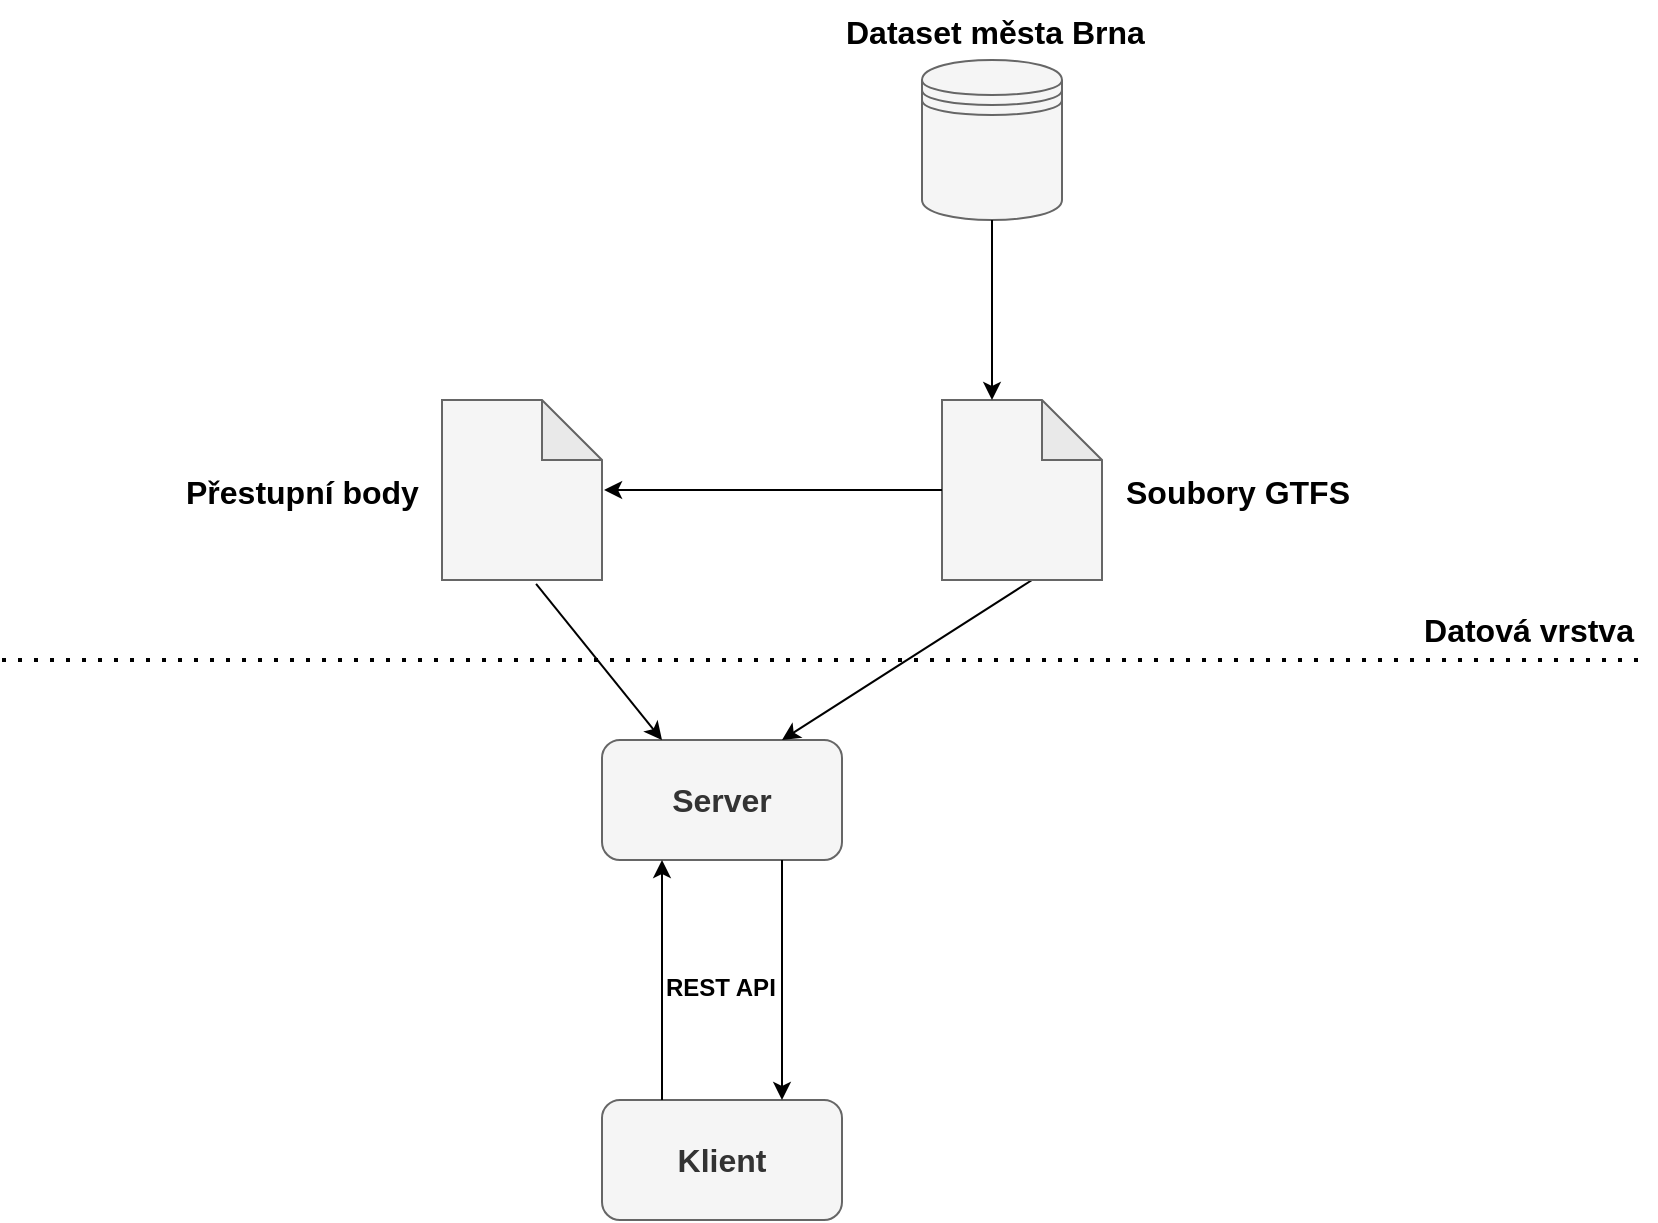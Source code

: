 <mxfile version="26.0.2">
  <diagram name="Stránka-1" id="XKNu6CYzInfKynkdf6Gy">
    <mxGraphModel dx="2901" dy="1134" grid="1" gridSize="10" guides="1" tooltips="1" connect="1" arrows="1" fold="1" page="1" pageScale="1" pageWidth="827" pageHeight="1169" math="0" shadow="0">
      <root>
        <mxCell id="0" />
        <mxCell id="1" parent="0" />
        <mxCell id="KL059c6Qq9YdeAiMvhsF-1" value="&lt;b&gt;&lt;font style=&quot;font-size: 16px;&quot;&gt;Klient&lt;/font&gt;&lt;/b&gt;" style="rounded=1;whiteSpace=wrap;html=1;fillColor=#f5f5f5;fontColor=#333333;strokeColor=#666666;" parent="1" vertex="1">
          <mxGeometry x="300" y="560" width="120" height="60" as="geometry" />
        </mxCell>
        <mxCell id="KL059c6Qq9YdeAiMvhsF-3" value="&lt;font size=&quot;1&quot;&gt;&lt;b style=&quot;font-size: 16px;&quot;&gt;Server&lt;/b&gt;&lt;/font&gt;" style="rounded=1;whiteSpace=wrap;html=1;fillColor=#f5f5f5;fontColor=#333333;strokeColor=#666666;" parent="1" vertex="1">
          <mxGeometry x="300" y="380" width="120" height="60" as="geometry" />
        </mxCell>
        <mxCell id="KL059c6Qq9YdeAiMvhsF-6" value="" style="endArrow=classic;html=1;rounded=0;entryX=0.25;entryY=1;entryDx=0;entryDy=0;" parent="1" target="KL059c6Qq9YdeAiMvhsF-3" edge="1">
          <mxGeometry width="50" height="50" relative="1" as="geometry">
            <mxPoint x="330" y="560" as="sourcePoint" />
            <mxPoint x="330" y="430" as="targetPoint" />
          </mxGeometry>
        </mxCell>
        <mxCell id="KL059c6Qq9YdeAiMvhsF-7" value="" style="endArrow=classic;html=1;rounded=0;exitX=0.75;exitY=1;exitDx=0;exitDy=0;" parent="1" source="KL059c6Qq9YdeAiMvhsF-3" edge="1">
          <mxGeometry width="50" height="50" relative="1" as="geometry">
            <mxPoint x="466" y="390" as="sourcePoint" />
            <mxPoint x="390" y="560" as="targetPoint" />
          </mxGeometry>
        </mxCell>
        <mxCell id="UwZQLeHLgje2HQHH53os-4" value="" style="shape=note;whiteSpace=wrap;html=1;backgroundOutline=1;darkOpacity=0.05;fillColor=#f5f5f5;fontColor=#333333;strokeColor=#666666;" vertex="1" parent="1">
          <mxGeometry x="220" y="210" width="80" height="90" as="geometry" />
        </mxCell>
        <mxCell id="UwZQLeHLgje2HQHH53os-5" value="&lt;font style=&quot;font-size: 16px;&quot;&gt;&lt;b&gt;Přestupní body&lt;/b&gt;&lt;/font&gt;" style="text;whiteSpace=wrap;html=1;" vertex="1" parent="1">
          <mxGeometry x="90" y="240" width="120" height="40" as="geometry" />
        </mxCell>
        <mxCell id="UwZQLeHLgje2HQHH53os-7" value="&lt;font&gt;&lt;b&gt;REST API&lt;br&gt;&lt;/b&gt;&lt;/font&gt;" style="text;whiteSpace=wrap;html=1;" vertex="1" parent="1">
          <mxGeometry x="330" y="490" width="120" height="40" as="geometry" />
        </mxCell>
        <mxCell id="UwZQLeHLgje2HQHH53os-8" value="" style="endArrow=classic;html=1;rounded=0;exitX=0.588;exitY=1.022;exitDx=0;exitDy=0;exitPerimeter=0;entryX=0.25;entryY=0;entryDx=0;entryDy=0;" edge="1" parent="1" source="UwZQLeHLgje2HQHH53os-4" target="KL059c6Qq9YdeAiMvhsF-3">
          <mxGeometry width="50" height="50" relative="1" as="geometry">
            <mxPoint x="380" y="550" as="sourcePoint" />
            <mxPoint x="430" y="500" as="targetPoint" />
          </mxGeometry>
        </mxCell>
        <mxCell id="UwZQLeHLgje2HQHH53os-10" value="" style="endArrow=classic;html=1;rounded=0;exitX=0.5;exitY=1;exitDx=0;exitDy=0;entryX=0.75;entryY=0;entryDx=0;entryDy=0;" edge="1" parent="1" target="KL059c6Qq9YdeAiMvhsF-3">
          <mxGeometry width="50" height="50" relative="1" as="geometry">
            <mxPoint x="515" y="300" as="sourcePoint" />
            <mxPoint x="430" y="500" as="targetPoint" />
          </mxGeometry>
        </mxCell>
        <mxCell id="UwZQLeHLgje2HQHH53os-13" value="" style="shape=note;whiteSpace=wrap;html=1;backgroundOutline=1;darkOpacity=0.05;fillColor=#f5f5f5;fontColor=#333333;strokeColor=#666666;" vertex="1" parent="1">
          <mxGeometry x="470" y="210" width="80" height="90" as="geometry" />
        </mxCell>
        <mxCell id="UwZQLeHLgje2HQHH53os-14" value="&lt;b&gt;&lt;font style=&quot;font-size: 16px;&quot;&gt;Soubory GTFS&lt;br&gt;&lt;/font&gt;&lt;/b&gt;" style="text;whiteSpace=wrap;html=1;" vertex="1" parent="1">
          <mxGeometry x="560" y="240" width="120" height="40" as="geometry" />
        </mxCell>
        <mxCell id="UwZQLeHLgje2HQHH53os-15" value="" style="shape=datastore;whiteSpace=wrap;html=1;fillColor=#f5f5f5;fontColor=#333333;strokeColor=#666666;" vertex="1" parent="1">
          <mxGeometry x="460" y="40" width="70" height="80" as="geometry" />
        </mxCell>
        <mxCell id="UwZQLeHLgje2HQHH53os-16" style="edgeStyle=orthogonalEdgeStyle;rounded=0;orthogonalLoop=1;jettySize=auto;html=1;exitX=0;exitY=0.5;exitDx=0;exitDy=0;exitPerimeter=0;entryX=1.013;entryY=0.5;entryDx=0;entryDy=0;entryPerimeter=0;" edge="1" parent="1" source="UwZQLeHLgje2HQHH53os-13" target="UwZQLeHLgje2HQHH53os-4">
          <mxGeometry relative="1" as="geometry" />
        </mxCell>
        <mxCell id="UwZQLeHLgje2HQHH53os-17" style="edgeStyle=orthogonalEdgeStyle;rounded=0;orthogonalLoop=1;jettySize=auto;html=1;exitX=0.5;exitY=1;exitDx=0;exitDy=0;entryX=0;entryY=0;entryDx=25;entryDy=0;entryPerimeter=0;" edge="1" parent="1" source="UwZQLeHLgje2HQHH53os-15" target="UwZQLeHLgje2HQHH53os-13">
          <mxGeometry relative="1" as="geometry" />
        </mxCell>
        <mxCell id="UwZQLeHLgje2HQHH53os-18" value="&lt;font style=&quot;font-size: 16px;&quot;&gt;&lt;b&gt;Dataset města Brna&lt;br&gt;&lt;/b&gt;&lt;/font&gt;" style="text;whiteSpace=wrap;html=1;" vertex="1" parent="1">
          <mxGeometry x="420" y="10" width="165" height="40" as="geometry" />
        </mxCell>
        <mxCell id="UwZQLeHLgje2HQHH53os-19" value="" style="endArrow=none;dashed=1;html=1;dashPattern=1 3;strokeWidth=2;rounded=0;" edge="1" parent="1">
          <mxGeometry width="50" height="50" relative="1" as="geometry">
            <mxPoint y="340" as="sourcePoint" />
            <mxPoint x="820" y="340" as="targetPoint" />
          </mxGeometry>
        </mxCell>
        <mxCell id="UwZQLeHLgje2HQHH53os-21" value="&lt;b&gt;&lt;font style=&quot;font-size: 16px;&quot;&gt;Datová vrstva&lt;/font&gt;&lt;/b&gt;" style="text;html=1;align=center;verticalAlign=middle;whiteSpace=wrap;rounded=0;" vertex="1" parent="1">
          <mxGeometry x="700" y="310" width="127" height="30" as="geometry" />
        </mxCell>
      </root>
    </mxGraphModel>
  </diagram>
</mxfile>
